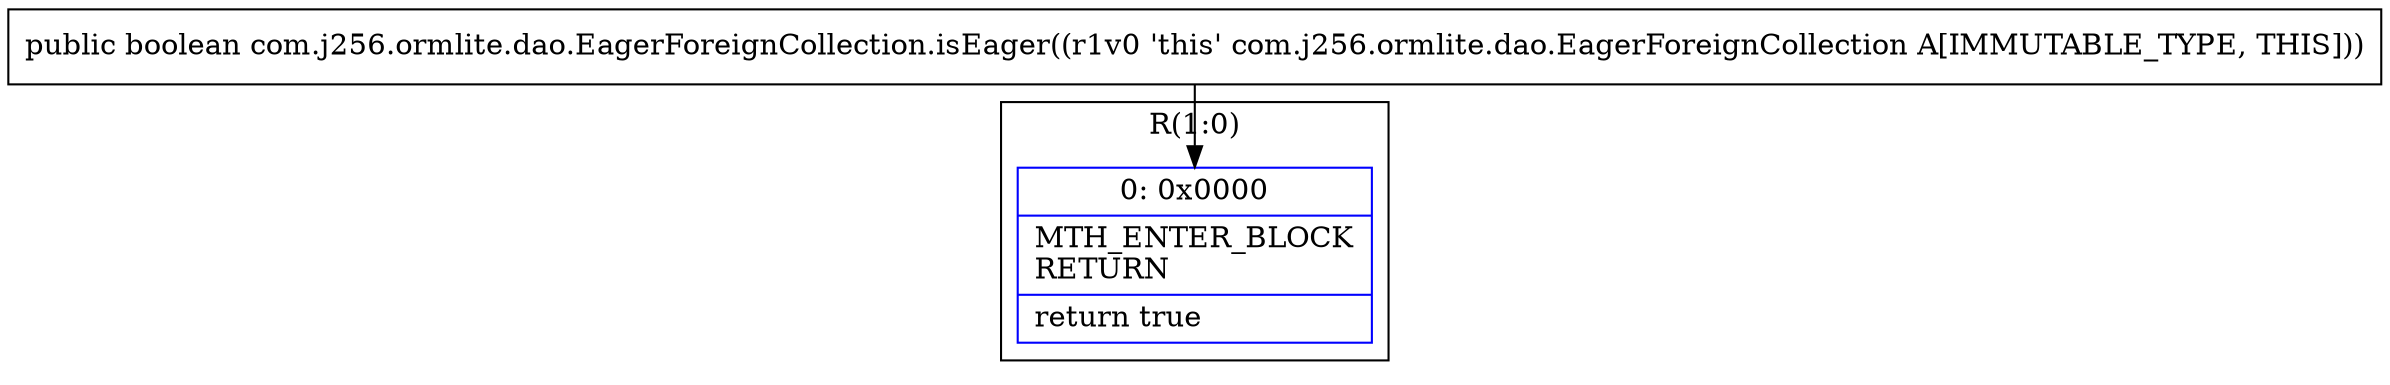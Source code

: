 digraph "CFG forcom.j256.ormlite.dao.EagerForeignCollection.isEager()Z" {
subgraph cluster_Region_131790003 {
label = "R(1:0)";
node [shape=record,color=blue];
Node_0 [shape=record,label="{0\:\ 0x0000|MTH_ENTER_BLOCK\lRETURN\l|return true\l}"];
}
MethodNode[shape=record,label="{public boolean com.j256.ormlite.dao.EagerForeignCollection.isEager((r1v0 'this' com.j256.ormlite.dao.EagerForeignCollection A[IMMUTABLE_TYPE, THIS])) }"];
MethodNode -> Node_0;
}

